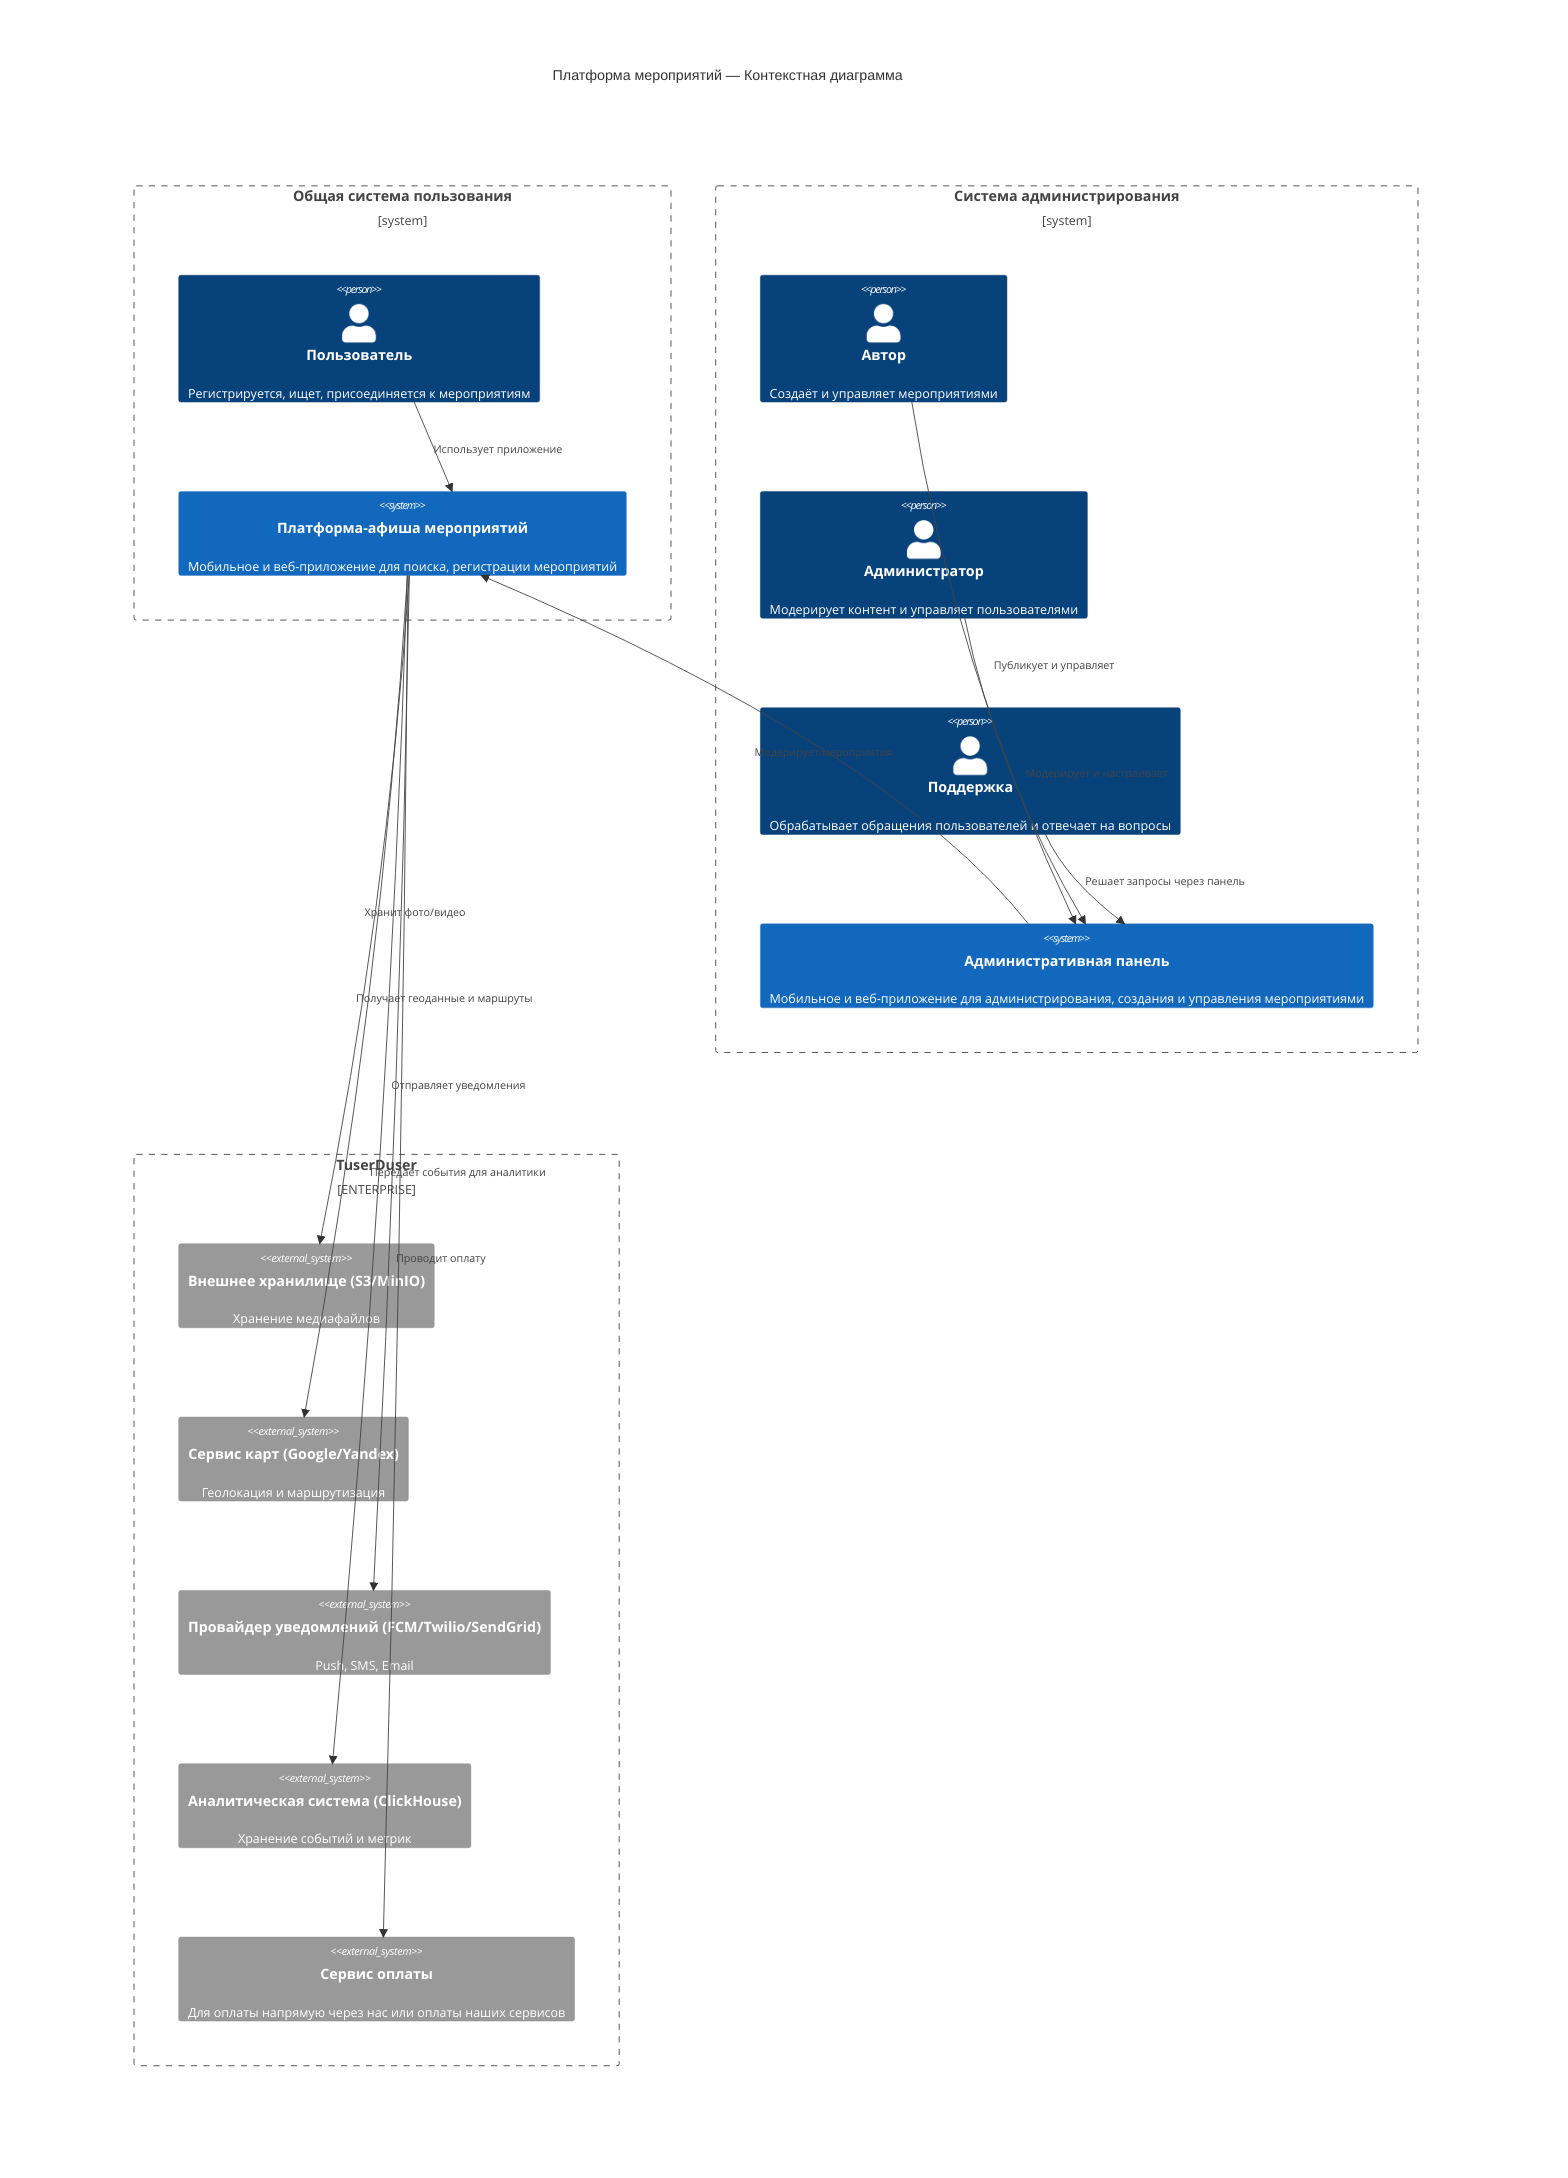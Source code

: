 C4Context
    title Платформа мероприятий — Контекстная диаграмма

    Boundary(G1, "Общая система пользования"){
        Person(user, "Пользователь", "Регистрируется, ищет, присоединяется к мероприятиям")
        System(platform, "Платформа-афиша мероприятий", "Мобильное и веб-приложение для поиска, регистрации мероприятий")
    }

    Boundary(G2, "Система администрирования"){
        Person(author, "Автор", "Создаёт и управляет мероприятиями")
        Person(admin, "Администратор", "Модерирует контент и управляет пользователями")
        Person(support, "Поддержка", "Обрабатывает обращения пользователей и отвечает на вопросы")
        System(admin_platform, "Административная панель", "Мобильное и веб-приложение для администрирования, создания и управления мероприятиями")
    }


    Enterprise_Boundary(b0, "TuserDuser") {

        System_Ext(cloud_storage, "Внешнее хранилище (S3/MinIO)", "Хранение медиафайлов")
        System_Ext(maps_api, "Сервис карт (Google/Yandex)", "Геолокация и маршрутизация")
        System_Ext(notify_provider, "Провайдер уведомлений (FCM/Twilio/SendGrid)", "Push, SMS, Email")
        System_Ext(analytics_backend, "Аналитическая система (ClickHouse)", "Хранение событий и метрик")
        System_Ext(Pay_system, "Сервис оплаты", "Для оплаты напрямую через нас или оплаты наших сервисов")
   }

    Rel(user, platform, "Использует приложение")
    Rel(author, admin_platform, "Публикует и управляет")
    Rel(admin, admin_platform, "Модерирует и настраивает")
    Rel(support, admin_platform, "Решает запросы через панель")

    Rel(admin_platform, platform, "Модерирует мероприятия")
    Rel(platform, cloud_storage, "Хранит фото/видео")
    Rel(platform, maps_api, "Получает геоданные и маршруты")
    Rel(platform, notify_provider, "Отправляет уведомления")
    Rel(platform, analytics_backend, "Передаёт события для аналитики")
    Rel(platform, Pay_system, "Проводит оплату")